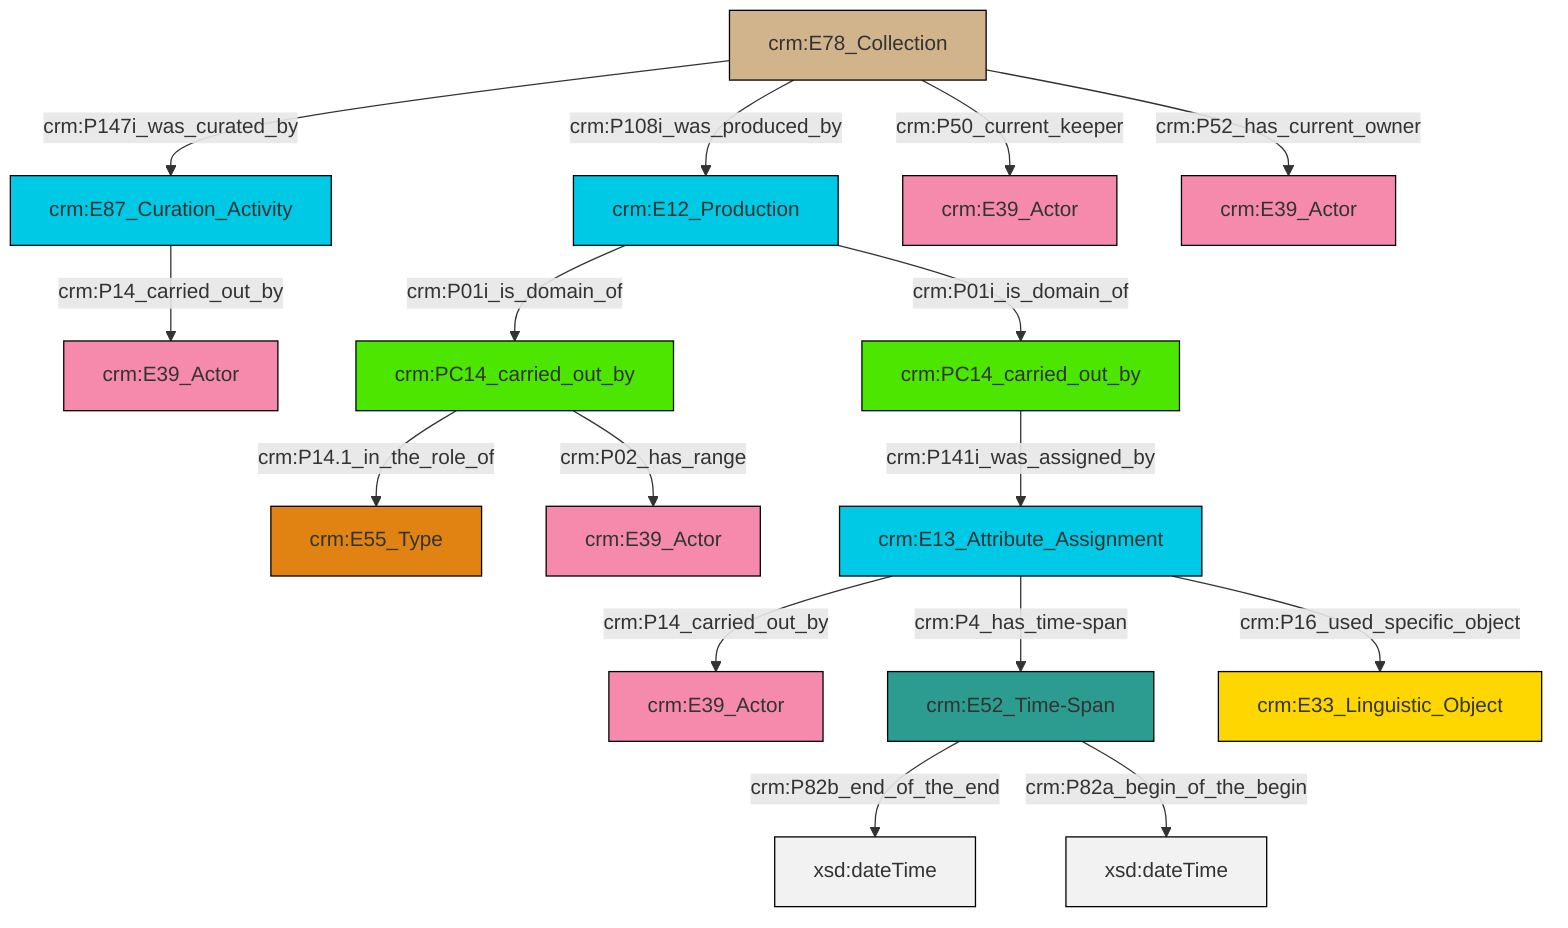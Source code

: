graph TD
classDef Literal fill:#f2f2f2,stroke:#000000;
classDef CRM_Entity fill:#FFFFFF,stroke:#000000;
classDef Temporal_Entity fill:#00C9E6, stroke:#000000;
classDef Type fill:#E18312, stroke:#000000;
classDef Time-Span fill:#2C9C91, stroke:#000000;
classDef Appellation fill:#FFEB7F, stroke:#000000;
classDef Place fill:#008836, stroke:#000000;
classDef Persistent_Item fill:#B266B2, stroke:#000000;
classDef Conceptual_Object fill:#FFD700, stroke:#000000;
classDef Physical_Thing fill:#D2B48C, stroke:#000000;
classDef Actor fill:#f58aad, stroke:#000000;
classDef PC_Classes fill:#4ce600, stroke:#000000;
classDef Multi fill:#cccccc,stroke:#000000;

0["crm:E13_Attribute_Assignment"]:::Temporal_Entity -->|crm:P14_carried_out_by| 1["crm:E39_Actor"]:::Actor
0["crm:E13_Attribute_Assignment"]:::Temporal_Entity -->|crm:P4_has_time-span| 2["crm:E52_Time-Span"]:::Time-Span
3["crm:E78_Collection"]:::Physical_Thing -->|crm:P147i_was_curated_by| 4["crm:E87_Curation_Activity"]:::Temporal_Entity
0["crm:E13_Attribute_Assignment"]:::Temporal_Entity -->|crm:P16_used_specific_object| 6["crm:E33_Linguistic_Object"]:::Conceptual_Object
7["crm:PC14_carried_out_by"]:::PC_Classes -->|crm:P14.1_in_the_role_of| 8["crm:E55_Type"]:::Type
12["crm:E12_Production"]:::Temporal_Entity -->|crm:P01i_is_domain_of| 7["crm:PC14_carried_out_by"]:::PC_Classes
4["crm:E87_Curation_Activity"]:::Temporal_Entity -->|crm:P14_carried_out_by| 13["crm:E39_Actor"]:::Actor
3["crm:E78_Collection"]:::Physical_Thing -->|crm:P108i_was_produced_by| 12["crm:E12_Production"]:::Temporal_Entity
3["crm:E78_Collection"]:::Physical_Thing -->|crm:P50_current_keeper| 16["crm:E39_Actor"]:::Actor
2["crm:E52_Time-Span"]:::Time-Span -->|crm:P82b_end_of_the_end| 18[xsd:dateTime]:::Literal
19["crm:PC14_carried_out_by"]:::PC_Classes -->|crm:P141i_was_assigned_by| 0["crm:E13_Attribute_Assignment"]:::Temporal_Entity
3["crm:E78_Collection"]:::Physical_Thing -->|crm:P52_has_current_owner| 25["crm:E39_Actor"]:::Actor
12["crm:E12_Production"]:::Temporal_Entity -->|crm:P01i_is_domain_of| 19["crm:PC14_carried_out_by"]:::PC_Classes
2["crm:E52_Time-Span"]:::Time-Span -->|crm:P82a_begin_of_the_begin| 29[xsd:dateTime]:::Literal
7["crm:PC14_carried_out_by"]:::PC_Classes -->|crm:P02_has_range| 9["crm:E39_Actor"]:::Actor